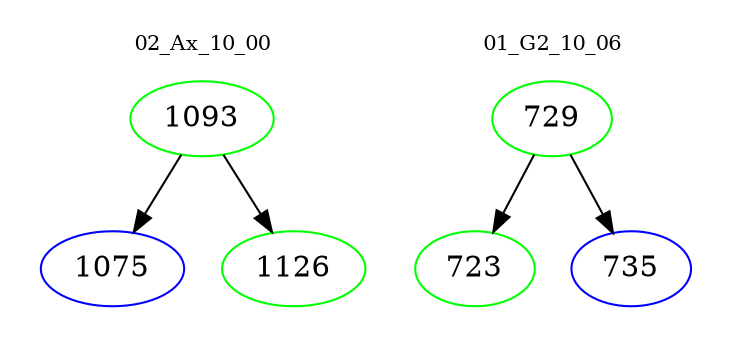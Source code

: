 digraph{
subgraph cluster_0 {
color = white
label = "02_Ax_10_00";
fontsize=10;
T0_1093 [label="1093", color="green"]
T0_1093 -> T0_1075 [color="black"]
T0_1075 [label="1075", color="blue"]
T0_1093 -> T0_1126 [color="black"]
T0_1126 [label="1126", color="green"]
}
subgraph cluster_1 {
color = white
label = "01_G2_10_06";
fontsize=10;
T1_729 [label="729", color="green"]
T1_729 -> T1_723 [color="black"]
T1_723 [label="723", color="green"]
T1_729 -> T1_735 [color="black"]
T1_735 [label="735", color="blue"]
}
}

